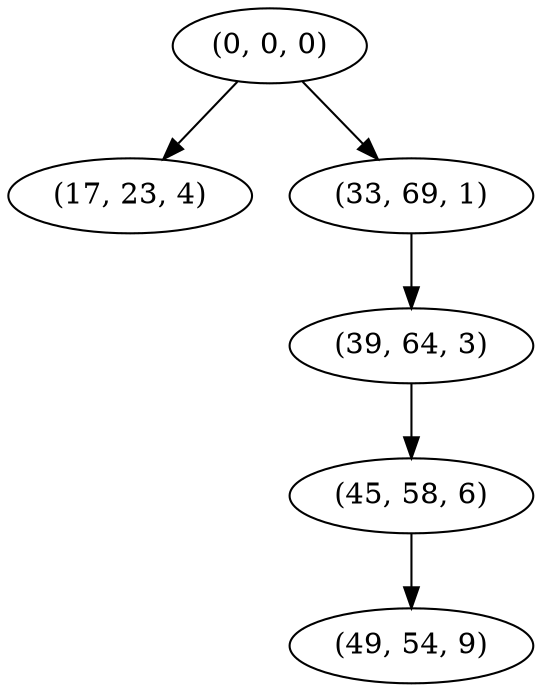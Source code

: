 digraph tree {
    "(0, 0, 0)";
    "(17, 23, 4)";
    "(33, 69, 1)";
    "(39, 64, 3)";
    "(45, 58, 6)";
    "(49, 54, 9)";
    "(0, 0, 0)" -> "(17, 23, 4)";
    "(0, 0, 0)" -> "(33, 69, 1)";
    "(33, 69, 1)" -> "(39, 64, 3)";
    "(39, 64, 3)" -> "(45, 58, 6)";
    "(45, 58, 6)" -> "(49, 54, 9)";
}
